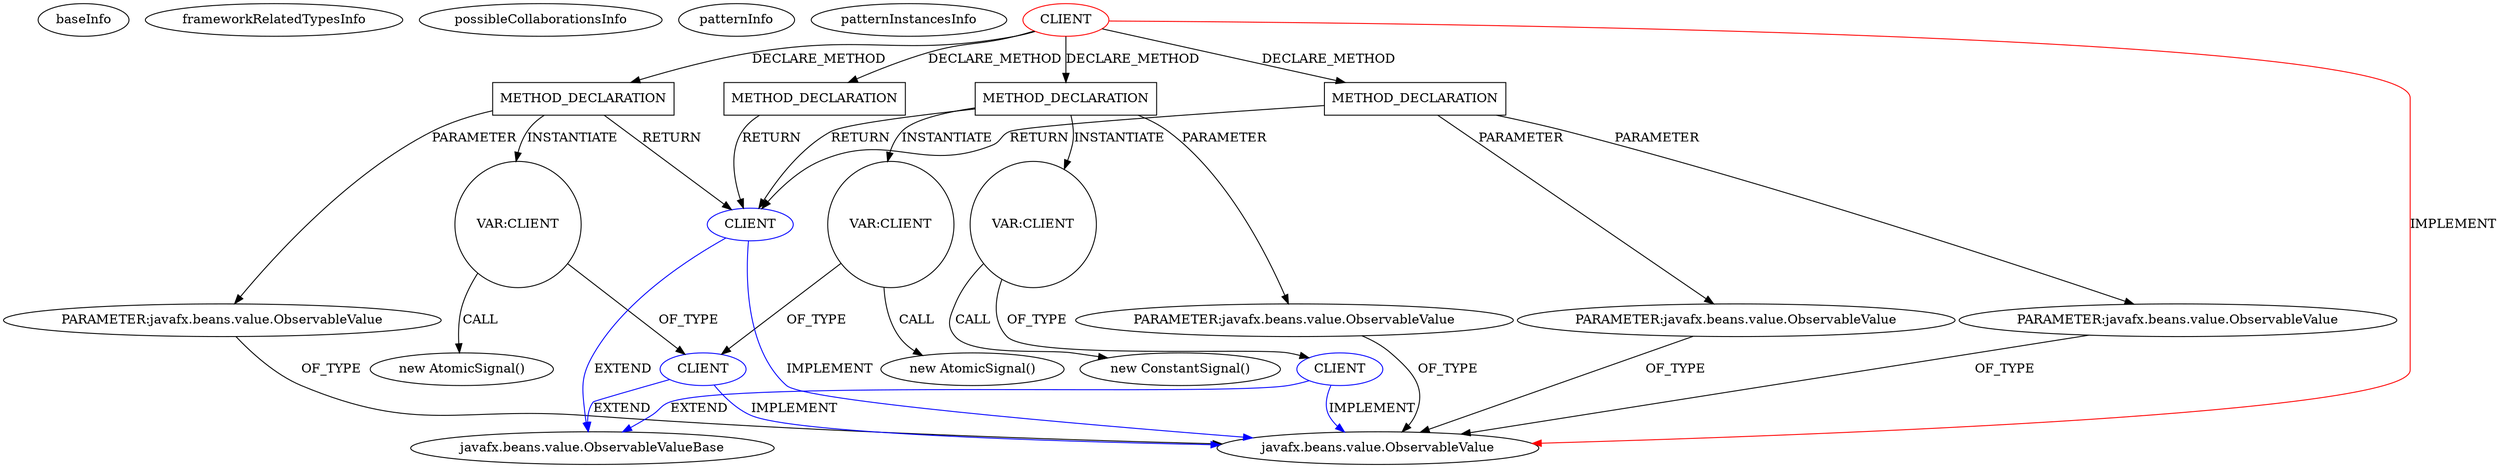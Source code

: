 digraph {
baseInfo[graphId=4559,category="pattern",isAnonymous=false,possibleRelation=true]
frameworkRelatedTypesInfo[0="javafx.beans.value.ObservableValue"]
possibleCollaborationsInfo[0="4559~INSTANTIATION-CLIENT_METHOD_DECLARATION-INSTANTIATION-CLIENT_METHOD_DECLARATION-~javafx.beans.value.ObservableValue ~javafx.beans.value.ObservableValue javafx.beans.value.ObservableValueBase ~false~false",1="4559~RETURN_TYPE_DECLARATION-CLIENT_METHOD_DECLARATION-RETURN_TYPE_DECLARATION-CLIENT_METHOD_DECLARATION-RETURN_TYPE_DECLARATION-CLIENT_METHOD_DECLARATION-RETURN_TYPE_DECLARATION-CLIENT_METHOD_DECLARATION-~javafx.beans.value.ObservableValue ~javafx.beans.value.ObservableValue javafx.beans.value.ObservableValueBase ~false~false",2="4559~INSTANTIATION-CLIENT_METHOD_DECLARATION-~javafx.beans.value.ObservableValue ~javafx.beans.value.ObservableValueBase javafx.beans.value.ObservableValue ~false~false"]
patternInfo[frequency=2.0,patternRootClient=0]
patternInstancesInfo[0="dimituri-milk~/dimituri-milk/milk-master/milk-core/src/main/java/lv/dimituri/milk/core/Filters.java~Filters~2472",1="dimituri-milk~/dimituri-milk/milk-master/milk-core/src/main/java/lv/dimituri/milk/core/Maps.java~Maps~2475"]
40[label="new ConstantSignal()",vertexType="CONSTRUCTOR_CALL",isFrameworkType=false]
41[label="VAR:CLIENT",vertexType="VARIABLE_EXPRESION",isFrameworkType=false,shape=circle]
36[label="METHOD_DECLARATION",vertexType="CLIENT_METHOD_DECLARATION",isFrameworkType=false,shape=box]
0[label="CLIENT",vertexType="ROOT_CLIENT_CLASS_DECLARATION",isFrameworkType=false,color=red]
27[label="METHOD_DECLARATION",vertexType="CLIENT_METHOD_DECLARATION",isFrameworkType=false,shape=box]
2[label="METHOD_DECLARATION",vertexType="CLIENT_METHOD_DECLARATION",isFrameworkType=false,shape=box]
50[label="METHOD_DECLARATION",vertexType="CLIENT_METHOD_DECLARATION",isFrameworkType=false,shape=box]
11[label="VAR:CLIENT",vertexType="VARIABLE_EXPRESION",isFrameworkType=false,shape=circle]
48[label="VAR:CLIENT",vertexType="VARIABLE_EXPRESION",isFrameworkType=false,shape=circle]
8[label="PARAMETER:javafx.beans.value.ObservableValue",vertexType="PARAMETER_DECLARATION",isFrameworkType=false]
38[label="PARAMETER:javafx.beans.value.ObservableValue",vertexType="PARAMETER_DECLARATION",isFrameworkType=false]
29[label="PARAMETER:javafx.beans.value.ObservableValue",vertexType="PARAMETER_DECLARATION",isFrameworkType=false]
31[label="PARAMETER:javafx.beans.value.ObservableValue",vertexType="PARAMETER_DECLARATION",isFrameworkType=false]
47[label="new AtomicSignal()",vertexType="CONSTRUCTOR_CALL",isFrameworkType=false]
10[label="new AtomicSignal()",vertexType="CONSTRUCTOR_CALL",isFrameworkType=false]
1[label="javafx.beans.value.ObservableValue",vertexType="FRAMEWORK_INTERFACE_TYPE",isFrameworkType=false]
12[label="CLIENT",vertexType="REFERENCE_CLIENT_CLASS_DECLARATION",isFrameworkType=false,color=blue]
4[label="javafx.beans.value.ObservableValueBase",vertexType="FRAMEWORK_CLASS_TYPE",isFrameworkType=false]
3[label="CLIENT",vertexType="REFERENCE_CLIENT_CLASS_DECLARATION",isFrameworkType=false,color=blue]
42[label="CLIENT",vertexType="REFERENCE_CLIENT_CLASS_DECLARATION",isFrameworkType=false,color=blue]
38->1[label="OF_TYPE"]
0->27[label="DECLARE_METHOD"]
2->8[label="PARAMETER"]
27->31[label="PARAMETER"]
12->1[label="IMPLEMENT",color=blue]
41->40[label="CALL"]
8->1[label="OF_TYPE"]
12->4[label="EXTEND",color=blue]
0->50[label="DECLARE_METHOD"]
29->1[label="OF_TYPE"]
3->1[label="IMPLEMENT",color=blue]
36->41[label="INSTANTIATE"]
0->1[label="IMPLEMENT",color=red]
50->3[label="RETURN"]
41->42[label="OF_TYPE"]
48->12[label="OF_TYPE"]
36->48[label="INSTANTIATE"]
48->47[label="CALL"]
2->11[label="INSTANTIATE"]
36->3[label="RETURN"]
42->4[label="EXTEND",color=blue]
36->38[label="PARAMETER"]
27->29[label="PARAMETER"]
0->2[label="DECLARE_METHOD"]
11->12[label="OF_TYPE"]
42->1[label="IMPLEMENT",color=blue]
27->3[label="RETURN"]
31->1[label="OF_TYPE"]
11->10[label="CALL"]
3->4[label="EXTEND",color=blue]
0->36[label="DECLARE_METHOD"]
2->3[label="RETURN"]
}
